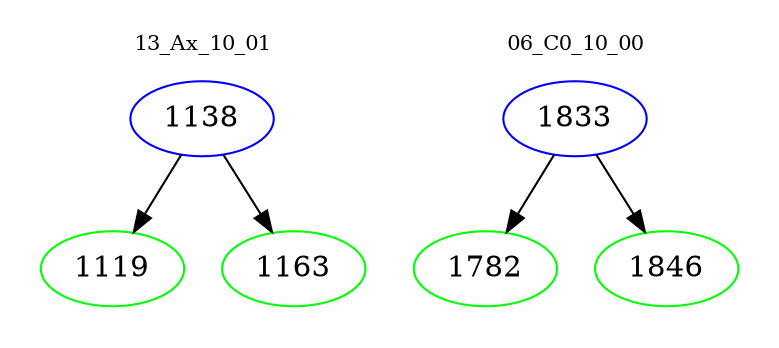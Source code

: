 digraph{
subgraph cluster_0 {
color = white
label = "13_Ax_10_01";
fontsize=10;
T0_1138 [label="1138", color="blue"]
T0_1138 -> T0_1119 [color="black"]
T0_1119 [label="1119", color="green"]
T0_1138 -> T0_1163 [color="black"]
T0_1163 [label="1163", color="green"]
}
subgraph cluster_1 {
color = white
label = "06_C0_10_00";
fontsize=10;
T1_1833 [label="1833", color="blue"]
T1_1833 -> T1_1782 [color="black"]
T1_1782 [label="1782", color="green"]
T1_1833 -> T1_1846 [color="black"]
T1_1846 [label="1846", color="green"]
}
}
